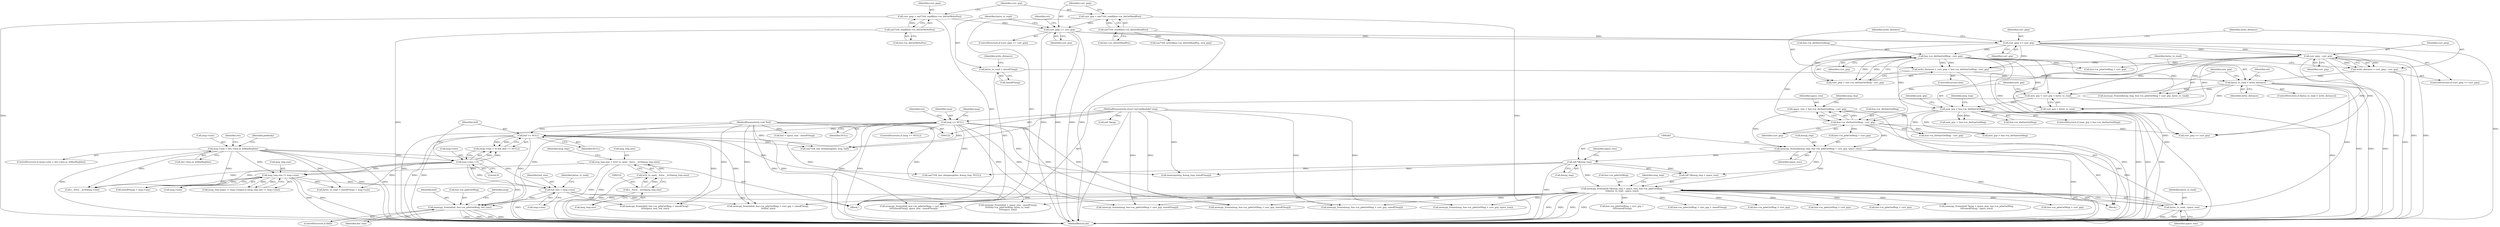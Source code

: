 digraph "0_media-tree_354dd3924a2e43806774953de536257548b5002c@API" {
"1000531" [label="(Call,memcpy_fromio(buf, bus->m_pdwGetRing, buf_size))"];
"1000179" [label="(Call,buf == NULL)"];
"1000125" [label="(MethodParameterIn,void *buf)"];
"1000150" [label="(Call,msg == NULL)"];
"1000124" [label="(MethodParameterIn,struct tmComResInfo* msg)"];
"1000280" [label="(Call,memcpy_fromio((u8 *)&msg_tmp + space_rem, bus->m_pdwGetRing,\n\t\t\tbytes_to_read - space_rem))"];
"1000282" [label="(Call,(u8 *)&msg_tmp)"];
"1000271" [label="(Call,memcpy_fromio(&msg_tmp, bus->m_pdwGetRing + curr_grp, space_rem))"];
"1000266" [label="(Call,bus->m_dwSizeGetRing - curr_grp)"];
"1000253" [label="(Call,new_grp > bus->m_dwSizeGetRing)"];
"1000247" [label="(Call,new_grp = curr_grp + bytes_to_read)"];
"1000225" [label="(Call,curr_gwp - curr_grp)"];
"1000220" [label="(Call,curr_gwp >= curr_grp)"];
"1000203" [label="(Call,curr_gwp == curr_grp)"];
"1000190" [label="(Call,curr_gwp = saa7164_readl(bus->m_dwGetWritePos))"];
"1000192" [label="(Call,saa7164_readl(bus->m_dwGetWritePos))"];
"1000196" [label="(Call,curr_grp = saa7164_readl(bus->m_dwGetReadPos))"];
"1000198" [label="(Call,saa7164_readl(bus->m_dwGetReadPos))"];
"1000233" [label="(Call,bus->m_dwSizeGetRing - curr_grp)"];
"1000239" [label="(Call,bytes_to_read > write_distance)"];
"1000211" [label="(Call,bytes_to_read = sizeof(*msg))"];
"1000229" [label="(Call,write_distance = curr_gwp + bus->m_dwSizeGetRing - curr_grp)"];
"1000223" [label="(Call,write_distance = curr_gwp - curr_grp)"];
"1000264" [label="(Call,space_rem = bus->m_dwSizeGetRing - curr_grp)"];
"1000290" [label="(Call,bytes_to_read - space_rem)"];
"1000399" [label="(Call,buf_size = msg->size)"];
"1000156" [label="(Call,msg->size > dev->bus.m_wMaxReqSize)"];
"1000378" [label="(Call,msg_tmp.size != msg->size)"];
"1000304" [label="(Call,msg_tmp.size = le16_to_cpu((__force __le16)msg_tmp.size))"];
"1000308" [label="(Call,le16_to_cpu((__force __le16)msg_tmp.size))"];
"1000309" [label="(Call,(__force __le16)msg_tmp.size)"];
"1000174" [label="(Call,msg->size > 0)"];
"1000584" [label="(Call,memcpy_fromio(msg, bus->m_pdwGetRing + curr_grp, sizeof(*msg)))"];
"1000219" [label="(ControlStructure,if (curr_gwp >= curr_grp))"];
"1000253" [label="(Call,new_grp > bus->m_dwSizeGetRing)"];
"1000586" [label="(Call,bus->m_pdwGetRing + curr_grp)"];
"1000264" [label="(Call,space_rem = bus->m_dwSizeGetRing - curr_grp)"];
"1000211" [label="(Call,bytes_to_read = sizeof(*msg))"];
"1000202" [label="(ControlStructure,if (curr_gwp == curr_grp))"];
"1000160" [label="(Call,dev->bus.m_wMaxReqSize)"];
"1000208" [label="(Identifier,ret)"];
"1000298" [label="(Call,bus->m_pdwGetRing + curr_grp)"];
"1000533" [label="(Call,bus->m_pdwGetRing)"];
"1000224" [label="(Identifier,write_distance)"];
"1000167" [label="(Identifier,ret)"];
"1000309" [label="(Call,(__force __le16)msg_tmp.size)"];
"1000155" [label="(ControlStructure,if (msg->size > dev->bus.m_wMaxReqSize))"];
"1000404" [label="(Call,bytes_to_read = sizeof(*msg) + msg->size)"];
"1000390" [label="(Call,saa7164_bus_dumpmsg(dev, &msg_tmp, NULL))"];
"1000270" [label="(Identifier,curr_grp)"];
"1000174" [label="(Call,msg->size > 0)"];
"1000378" [label="(Call,msg_tmp.size != msg->size)"];
"1000124" [label="(MethodParameterIn,struct tmComResInfo* msg)"];
"1000284" [label="(Call,&msg_tmp)"];
"1000485" [label="(Call,(u8 *)msg)"];
"1000272" [label="(Call,&msg_tmp)"];
"1000231" [label="(Call,curr_gwp + bus->m_dwSizeGetRing - curr_grp)"];
"1000225" [label="(Call,curr_gwp - curr_grp)"];
"1000483" [label="(Call,memcpy_fromio((u8 *)msg + space_rem, bus->m_pdwGetRing,\n\t\t\t\tsizeof(*msg) - space_rem))"];
"1000179" [label="(Call,buf == NULL)"];
"1000657" [label="(MethodReturn,int)"];
"1000290" [label="(Call,bytes_to_read - space_rem)"];
"1000154" [label="(Identifier,ret)"];
"1000151" [label="(Identifier,msg)"];
"1000306" [label="(Identifier,msg_tmp)"];
"1000193" [label="(Call,bus->m_dwGetWritePos)"];
"1000529" [label="(ControlStructure,if (buf))"];
"1000291" [label="(Identifier,bytes_to_read)"];
"1000297" [label="(Identifier,msg_tmp)"];
"1000149" [label="(ControlStructure,if (msg == NULL))"];
"1000311" [label="(Call,msg_tmp.size)"];
"1000477" [label="(Call,bus->m_pdwGetRing + curr_grp)"];
"1000212" [label="(Identifier,bytes_to_read)"];
"1000554" [label="(Call,bus->m_pdwGetRing + curr_grp +\n \t\t\t\t\tsizeof(*msg))"];
"1000125" [label="(MethodParameterIn,void *buf)"];
"1000401" [label="(Call,msg->size)"];
"1000568" [label="(Call,memcpy_fromio(buf + space_rem - sizeof(*msg),\n\t\t\t\t\tbus->m_pdwGetRing, bytes_to_read -\n\t\t\t\t\tspace_rem))"];
"1000173" [label="(Call,(msg->size > 0) && (buf == NULL))"];
"1000450" [label="(Call,new_grp > bus->m_dwSizeGetRing)"];
"1000226" [label="(Identifier,curr_gwp)"];
"1000280" [label="(Call,memcpy_fromio((u8 *)&msg_tmp + space_rem, bus->m_pdwGetRing,\n\t\t\tbytes_to_read - space_rem))"];
"1000536" [label="(Identifier,buf_size)"];
"1000287" [label="(Call,bus->m_pdwGetRing)"];
"1000499" [label="(Call,memcpy_fromio(buf, bus->m_pdwGetRing + sizeof(*msg) -\n \t\t\t\t\tspace_rem, buf_size))"];
"1000382" [label="(Call,msg->size)"];
"1000248" [label="(Identifier,new_grp)"];
"1000370" [label="(Call,(msg_tmp.seqno != msg->seqno) || (msg_tmp.size != msg->size))"];
"1000259" [label="(Call,new_grp -= bus->m_dwSizeGetRing)"];
"1000205" [label="(Identifier,curr_grp)"];
"1000197" [label="(Identifier,curr_grp)"];
"1000305" [label="(Call,msg_tmp.size)"];
"1000255" [label="(Call,bus->m_dwSizeGetRing)"];
"1000217" [label="(Identifier,write_distance)"];
"1000274" [label="(Call,bus->m_pdwGetRing + curr_grp)"];
"1000267" [label="(Call,bus->m_dwSizeGetRing)"];
"1000271" [label="(Call,memcpy_fromio(&msg_tmp, bus->m_pdwGetRing + curr_grp, space_rem))"];
"1000158" [label="(Identifier,msg)"];
"1000552" [label="(Call,memcpy_fromio(buf, bus->m_pdwGetRing + curr_grp +\n \t\t\t\t\tsizeof(*msg), space_rem - sizeof(*msg)))"];
"1000254" [label="(Identifier,new_grp)"];
"1000519" [label="(Call,memcpy_fromio(msg, bus->m_pdwGetRing + curr_grp, sizeof(*msg)))"];
"1000282" [label="(Call,(u8 *)&msg_tmp)"];
"1000598" [label="(Call,bus->m_pdwGetRing + curr_grp + sizeof(*msg))"];
"1000286" [label="(Identifier,space_rem)"];
"1000295" [label="(Call,memcpy_fromio(&msg_tmp, bus->m_pdwGetRing + curr_grp, bytes_to_read))"];
"1000244" [label="(Identifier,ret)"];
"1000266" [label="(Call,bus->m_dwSizeGetRing - curr_grp)"];
"1000379" [label="(Call,msg_tmp.size)"];
"1000156" [label="(Call,msg->size > dev->bus.m_wMaxReqSize)"];
"1000273" [label="(Identifier,msg_tmp)"];
"1000281" [label="(Call,(u8 *)&msg_tmp + space_rem)"];
"1000171" [label="(Identifier,peekonly)"];
"1000247" [label="(Call,new_grp = curr_grp + bytes_to_read)"];
"1000240" [label="(Identifier,bytes_to_read)"];
"1000237" [label="(Identifier,curr_grp)"];
"1000260" [label="(Identifier,new_grp)"];
"1000292" [label="(Identifier,space_rem)"];
"1000150" [label="(Call,msg == NULL)"];
"1000539" [label="(Call,memcpy_fromio(msg, bus->m_pdwGetRing + curr_grp, sizeof(*msg)))"];
"1000569" [label="(Call,buf + space_rem - sizeof(*msg))"];
"1000252" [label="(ControlStructure,if (new_grp > bus->m_dwSizeGetRing))"];
"1000638" [label="(Call,saa7164_writel(bus->m_dwGetReadPos, new_grp))"];
"1000308" [label="(Call,le16_to_cpu((__force __le16)msg_tmp.size))"];
"1000222" [label="(Identifier,curr_grp)"];
"1000475" [label="(Call,memcpy_fromio(msg, bus->m_pdwGetRing + curr_grp, space_rem))"];
"1000430" [label="(Call,bus->m_dwSizeGetRing - curr_grp)"];
"1000417" [label="(Call,curr_gwp >= curr_grp)"];
"1000227" [label="(Identifier,curr_grp)"];
"1000191" [label="(Identifier,curr_gwp)"];
"1000190" [label="(Call,curr_gwp = saa7164_readl(bus->m_dwGetWritePos))"];
"1000152" [label="(Identifier,NULL)"];
"1000127" [label="(Block,)"];
"1000204" [label="(Identifier,curr_gwp)"];
"1000610" [label="(Identifier,msg)"];
"1000239" [label="(Call,bytes_to_read > write_distance)"];
"1000221" [label="(Identifier,curr_gwp)"];
"1000316" [label="(Identifier,msg_tmp)"];
"1000596" [label="(Call,memcpy_fromio(buf, bus->m_pdwGetRing + curr_grp + sizeof(*msg),\n \t\t\t\tbuf_size))"];
"1000199" [label="(Call,bus->m_dwGetReadPos)"];
"1000406" [label="(Call,sizeof(*msg) + msg->size)"];
"1000386" [label="(Call,saa7164_bus_dumpmsg(dev, msg, buf))"];
"1000213" [label="(Call,sizeof(*msg))"];
"1000175" [label="(Call,msg->size)"];
"1000265" [label="(Identifier,space_rem)"];
"1000531" [label="(Call,memcpy_fromio(buf, bus->m_pdwGetRing, buf_size))"];
"1000532" [label="(Identifier,buf)"];
"1000400" [label="(Identifier,buf_size)"];
"1000203" [label="(Call,curr_gwp == curr_grp)"];
"1000613" [label="(Call,(__force __le16)msg->size)"];
"1000258" [label="(Block,)"];
"1000230" [label="(Identifier,write_distance)"];
"1000157" [label="(Call,msg->size)"];
"1000180" [label="(Identifier,buf)"];
"1000399" [label="(Call,buf_size = msg->size)"];
"1000541" [label="(Call,bus->m_pdwGetRing + curr_grp)"];
"1000241" [label="(Identifier,write_distance)"];
"1000220" [label="(Call,curr_gwp >= curr_grp)"];
"1000521" [label="(Call,bus->m_pdwGetRing + curr_grp)"];
"1000181" [label="(Identifier,NULL)"];
"1000198" [label="(Call,saa7164_readl(bus->m_dwGetReadPos))"];
"1000233" [label="(Call,bus->m_dwSizeGetRing - curr_grp)"];
"1000228" [label="(ControlStructure,else)"];
"1000192" [label="(Call,saa7164_readl(bus->m_dwGetWritePos))"];
"1000196" [label="(Call,curr_grp = saa7164_readl(bus->m_dwGetReadPos))"];
"1000304" [label="(Call,msg_tmp.size = le16_to_cpu((__force __le16)msg_tmp.size))"];
"1000223" [label="(Call,write_distance = curr_gwp - curr_grp)"];
"1000178" [label="(Literal,0)"];
"1000405" [label="(Identifier,bytes_to_read)"];
"1000238" [label="(ControlStructure,if (bytes_to_read > write_distance))"];
"1000234" [label="(Call,bus->m_dwSizeGetRing)"];
"1000279" [label="(Identifier,space_rem)"];
"1000337" [label="(Call,memcpy(msg, &msg_tmp, sizeof(*msg)))"];
"1000249" [label="(Call,curr_grp + bytes_to_read)"];
"1000229" [label="(Call,write_distance = curr_gwp + bus->m_dwSizeGetRing - curr_grp)"];
"1000531" -> "1000529"  [label="AST: "];
"1000531" -> "1000536"  [label="CFG: "];
"1000532" -> "1000531"  [label="AST: "];
"1000533" -> "1000531"  [label="AST: "];
"1000536" -> "1000531"  [label="AST: "];
"1000610" -> "1000531"  [label="CFG: "];
"1000531" -> "1000657"  [label="DDG: "];
"1000531" -> "1000657"  [label="DDG: "];
"1000531" -> "1000657"  [label="DDG: "];
"1000531" -> "1000657"  [label="DDG: "];
"1000179" -> "1000531"  [label="DDG: "];
"1000125" -> "1000531"  [label="DDG: "];
"1000280" -> "1000531"  [label="DDG: "];
"1000399" -> "1000531"  [label="DDG: "];
"1000179" -> "1000173"  [label="AST: "];
"1000179" -> "1000181"  [label="CFG: "];
"1000180" -> "1000179"  [label="AST: "];
"1000181" -> "1000179"  [label="AST: "];
"1000173" -> "1000179"  [label="CFG: "];
"1000179" -> "1000657"  [label="DDG: "];
"1000179" -> "1000657"  [label="DDG: "];
"1000179" -> "1000173"  [label="DDG: "];
"1000179" -> "1000173"  [label="DDG: "];
"1000125" -> "1000179"  [label="DDG: "];
"1000150" -> "1000179"  [label="DDG: "];
"1000179" -> "1000386"  [label="DDG: "];
"1000179" -> "1000390"  [label="DDG: "];
"1000179" -> "1000499"  [label="DDG: "];
"1000179" -> "1000552"  [label="DDG: "];
"1000179" -> "1000596"  [label="DDG: "];
"1000125" -> "1000122"  [label="AST: "];
"1000125" -> "1000657"  [label="DDG: "];
"1000125" -> "1000386"  [label="DDG: "];
"1000125" -> "1000499"  [label="DDG: "];
"1000125" -> "1000552"  [label="DDG: "];
"1000125" -> "1000568"  [label="DDG: "];
"1000125" -> "1000569"  [label="DDG: "];
"1000125" -> "1000596"  [label="DDG: "];
"1000150" -> "1000149"  [label="AST: "];
"1000150" -> "1000152"  [label="CFG: "];
"1000151" -> "1000150"  [label="AST: "];
"1000152" -> "1000150"  [label="AST: "];
"1000154" -> "1000150"  [label="CFG: "];
"1000158" -> "1000150"  [label="CFG: "];
"1000150" -> "1000657"  [label="DDG: "];
"1000150" -> "1000657"  [label="DDG: "];
"1000150" -> "1000657"  [label="DDG: "];
"1000124" -> "1000150"  [label="DDG: "];
"1000150" -> "1000337"  [label="DDG: "];
"1000150" -> "1000386"  [label="DDG: "];
"1000150" -> "1000390"  [label="DDG: "];
"1000150" -> "1000475"  [label="DDG: "];
"1000150" -> "1000519"  [label="DDG: "];
"1000150" -> "1000539"  [label="DDG: "];
"1000150" -> "1000584"  [label="DDG: "];
"1000124" -> "1000122"  [label="AST: "];
"1000124" -> "1000657"  [label="DDG: "];
"1000124" -> "1000337"  [label="DDG: "];
"1000124" -> "1000386"  [label="DDG: "];
"1000124" -> "1000475"  [label="DDG: "];
"1000124" -> "1000485"  [label="DDG: "];
"1000124" -> "1000519"  [label="DDG: "];
"1000124" -> "1000539"  [label="DDG: "];
"1000124" -> "1000584"  [label="DDG: "];
"1000280" -> "1000258"  [label="AST: "];
"1000280" -> "1000290"  [label="CFG: "];
"1000281" -> "1000280"  [label="AST: "];
"1000287" -> "1000280"  [label="AST: "];
"1000290" -> "1000280"  [label="AST: "];
"1000306" -> "1000280"  [label="CFG: "];
"1000280" -> "1000657"  [label="DDG: "];
"1000280" -> "1000657"  [label="DDG: "];
"1000280" -> "1000657"  [label="DDG: "];
"1000280" -> "1000657"  [label="DDG: "];
"1000282" -> "1000280"  [label="DDG: "];
"1000271" -> "1000280"  [label="DDG: "];
"1000290" -> "1000280"  [label="DDG: "];
"1000290" -> "1000280"  [label="DDG: "];
"1000280" -> "1000475"  [label="DDG: "];
"1000280" -> "1000477"  [label="DDG: "];
"1000280" -> "1000483"  [label="DDG: "];
"1000280" -> "1000519"  [label="DDG: "];
"1000280" -> "1000521"  [label="DDG: "];
"1000280" -> "1000539"  [label="DDG: "];
"1000280" -> "1000541"  [label="DDG: "];
"1000280" -> "1000552"  [label="DDG: "];
"1000280" -> "1000554"  [label="DDG: "];
"1000280" -> "1000568"  [label="DDG: "];
"1000280" -> "1000584"  [label="DDG: "];
"1000280" -> "1000586"  [label="DDG: "];
"1000280" -> "1000596"  [label="DDG: "];
"1000280" -> "1000598"  [label="DDG: "];
"1000282" -> "1000281"  [label="AST: "];
"1000282" -> "1000284"  [label="CFG: "];
"1000283" -> "1000282"  [label="AST: "];
"1000284" -> "1000282"  [label="AST: "];
"1000286" -> "1000282"  [label="CFG: "];
"1000282" -> "1000657"  [label="DDG: "];
"1000282" -> "1000281"  [label="DDG: "];
"1000271" -> "1000282"  [label="DDG: "];
"1000282" -> "1000337"  [label="DDG: "];
"1000282" -> "1000390"  [label="DDG: "];
"1000271" -> "1000258"  [label="AST: "];
"1000271" -> "1000279"  [label="CFG: "];
"1000272" -> "1000271"  [label="AST: "];
"1000274" -> "1000271"  [label="AST: "];
"1000279" -> "1000271"  [label="AST: "];
"1000283" -> "1000271"  [label="CFG: "];
"1000271" -> "1000657"  [label="DDG: "];
"1000271" -> "1000657"  [label="DDG: "];
"1000266" -> "1000271"  [label="DDG: "];
"1000264" -> "1000271"  [label="DDG: "];
"1000271" -> "1000281"  [label="DDG: "];
"1000271" -> "1000290"  [label="DDG: "];
"1000266" -> "1000264"  [label="AST: "];
"1000266" -> "1000270"  [label="CFG: "];
"1000267" -> "1000266"  [label="AST: "];
"1000270" -> "1000266"  [label="AST: "];
"1000264" -> "1000266"  [label="CFG: "];
"1000266" -> "1000657"  [label="DDG: "];
"1000266" -> "1000264"  [label="DDG: "];
"1000266" -> "1000264"  [label="DDG: "];
"1000253" -> "1000266"  [label="DDG: "];
"1000225" -> "1000266"  [label="DDG: "];
"1000233" -> "1000266"  [label="DDG: "];
"1000266" -> "1000274"  [label="DDG: "];
"1000266" -> "1000417"  [label="DDG: "];
"1000266" -> "1000430"  [label="DDG: "];
"1000266" -> "1000450"  [label="DDG: "];
"1000253" -> "1000252"  [label="AST: "];
"1000253" -> "1000255"  [label="CFG: "];
"1000254" -> "1000253"  [label="AST: "];
"1000255" -> "1000253"  [label="AST: "];
"1000260" -> "1000253"  [label="CFG: "];
"1000297" -> "1000253"  [label="CFG: "];
"1000253" -> "1000657"  [label="DDG: "];
"1000253" -> "1000657"  [label="DDG: "];
"1000253" -> "1000657"  [label="DDG: "];
"1000247" -> "1000253"  [label="DDG: "];
"1000233" -> "1000253"  [label="DDG: "];
"1000253" -> "1000259"  [label="DDG: "];
"1000253" -> "1000259"  [label="DDG: "];
"1000253" -> "1000430"  [label="DDG: "];
"1000253" -> "1000450"  [label="DDG: "];
"1000247" -> "1000127"  [label="AST: "];
"1000247" -> "1000249"  [label="CFG: "];
"1000248" -> "1000247"  [label="AST: "];
"1000249" -> "1000247"  [label="AST: "];
"1000254" -> "1000247"  [label="CFG: "];
"1000247" -> "1000657"  [label="DDG: "];
"1000225" -> "1000247"  [label="DDG: "];
"1000233" -> "1000247"  [label="DDG: "];
"1000239" -> "1000247"  [label="DDG: "];
"1000225" -> "1000223"  [label="AST: "];
"1000225" -> "1000227"  [label="CFG: "];
"1000226" -> "1000225"  [label="AST: "];
"1000227" -> "1000225"  [label="AST: "];
"1000223" -> "1000225"  [label="CFG: "];
"1000225" -> "1000657"  [label="DDG: "];
"1000225" -> "1000657"  [label="DDG: "];
"1000225" -> "1000223"  [label="DDG: "];
"1000225" -> "1000223"  [label="DDG: "];
"1000220" -> "1000225"  [label="DDG: "];
"1000220" -> "1000225"  [label="DDG: "];
"1000225" -> "1000249"  [label="DDG: "];
"1000225" -> "1000295"  [label="DDG: "];
"1000225" -> "1000298"  [label="DDG: "];
"1000225" -> "1000417"  [label="DDG: "];
"1000225" -> "1000417"  [label="DDG: "];
"1000220" -> "1000219"  [label="AST: "];
"1000220" -> "1000222"  [label="CFG: "];
"1000221" -> "1000220"  [label="AST: "];
"1000222" -> "1000220"  [label="AST: "];
"1000224" -> "1000220"  [label="CFG: "];
"1000230" -> "1000220"  [label="CFG: "];
"1000220" -> "1000657"  [label="DDG: "];
"1000203" -> "1000220"  [label="DDG: "];
"1000203" -> "1000220"  [label="DDG: "];
"1000220" -> "1000229"  [label="DDG: "];
"1000220" -> "1000231"  [label="DDG: "];
"1000220" -> "1000233"  [label="DDG: "];
"1000220" -> "1000417"  [label="DDG: "];
"1000203" -> "1000202"  [label="AST: "];
"1000203" -> "1000205"  [label="CFG: "];
"1000204" -> "1000203"  [label="AST: "];
"1000205" -> "1000203"  [label="AST: "];
"1000208" -> "1000203"  [label="CFG: "];
"1000212" -> "1000203"  [label="CFG: "];
"1000203" -> "1000657"  [label="DDG: "];
"1000203" -> "1000657"  [label="DDG: "];
"1000203" -> "1000657"  [label="DDG: "];
"1000190" -> "1000203"  [label="DDG: "];
"1000196" -> "1000203"  [label="DDG: "];
"1000190" -> "1000127"  [label="AST: "];
"1000190" -> "1000192"  [label="CFG: "];
"1000191" -> "1000190"  [label="AST: "];
"1000192" -> "1000190"  [label="AST: "];
"1000197" -> "1000190"  [label="CFG: "];
"1000190" -> "1000657"  [label="DDG: "];
"1000192" -> "1000190"  [label="DDG: "];
"1000192" -> "1000193"  [label="CFG: "];
"1000193" -> "1000192"  [label="AST: "];
"1000192" -> "1000657"  [label="DDG: "];
"1000196" -> "1000127"  [label="AST: "];
"1000196" -> "1000198"  [label="CFG: "];
"1000197" -> "1000196"  [label="AST: "];
"1000198" -> "1000196"  [label="AST: "];
"1000204" -> "1000196"  [label="CFG: "];
"1000196" -> "1000657"  [label="DDG: "];
"1000198" -> "1000196"  [label="DDG: "];
"1000198" -> "1000199"  [label="CFG: "];
"1000199" -> "1000198"  [label="AST: "];
"1000198" -> "1000657"  [label="DDG: "];
"1000198" -> "1000638"  [label="DDG: "];
"1000233" -> "1000231"  [label="AST: "];
"1000233" -> "1000237"  [label="CFG: "];
"1000234" -> "1000233"  [label="AST: "];
"1000237" -> "1000233"  [label="AST: "];
"1000231" -> "1000233"  [label="CFG: "];
"1000233" -> "1000657"  [label="DDG: "];
"1000233" -> "1000657"  [label="DDG: "];
"1000233" -> "1000229"  [label="DDG: "];
"1000233" -> "1000229"  [label="DDG: "];
"1000233" -> "1000231"  [label="DDG: "];
"1000233" -> "1000231"  [label="DDG: "];
"1000233" -> "1000249"  [label="DDG: "];
"1000233" -> "1000295"  [label="DDG: "];
"1000233" -> "1000298"  [label="DDG: "];
"1000233" -> "1000417"  [label="DDG: "];
"1000239" -> "1000238"  [label="AST: "];
"1000239" -> "1000241"  [label="CFG: "];
"1000240" -> "1000239"  [label="AST: "];
"1000241" -> "1000239"  [label="AST: "];
"1000244" -> "1000239"  [label="CFG: "];
"1000248" -> "1000239"  [label="CFG: "];
"1000239" -> "1000657"  [label="DDG: "];
"1000239" -> "1000657"  [label="DDG: "];
"1000239" -> "1000657"  [label="DDG: "];
"1000211" -> "1000239"  [label="DDG: "];
"1000229" -> "1000239"  [label="DDG: "];
"1000223" -> "1000239"  [label="DDG: "];
"1000239" -> "1000249"  [label="DDG: "];
"1000239" -> "1000290"  [label="DDG: "];
"1000239" -> "1000295"  [label="DDG: "];
"1000211" -> "1000127"  [label="AST: "];
"1000211" -> "1000213"  [label="CFG: "];
"1000212" -> "1000211"  [label="AST: "];
"1000213" -> "1000211"  [label="AST: "];
"1000217" -> "1000211"  [label="CFG: "];
"1000229" -> "1000228"  [label="AST: "];
"1000229" -> "1000231"  [label="CFG: "];
"1000230" -> "1000229"  [label="AST: "];
"1000231" -> "1000229"  [label="AST: "];
"1000240" -> "1000229"  [label="CFG: "];
"1000229" -> "1000657"  [label="DDG: "];
"1000223" -> "1000219"  [label="AST: "];
"1000224" -> "1000223"  [label="AST: "];
"1000240" -> "1000223"  [label="CFG: "];
"1000223" -> "1000657"  [label="DDG: "];
"1000264" -> "1000258"  [label="AST: "];
"1000265" -> "1000264"  [label="AST: "];
"1000273" -> "1000264"  [label="CFG: "];
"1000264" -> "1000657"  [label="DDG: "];
"1000290" -> "1000292"  [label="CFG: "];
"1000291" -> "1000290"  [label="AST: "];
"1000292" -> "1000290"  [label="AST: "];
"1000290" -> "1000657"  [label="DDG: "];
"1000290" -> "1000657"  [label="DDG: "];
"1000399" -> "1000127"  [label="AST: "];
"1000399" -> "1000401"  [label="CFG: "];
"1000400" -> "1000399"  [label="AST: "];
"1000401" -> "1000399"  [label="AST: "];
"1000405" -> "1000399"  [label="CFG: "];
"1000399" -> "1000657"  [label="DDG: "];
"1000156" -> "1000399"  [label="DDG: "];
"1000378" -> "1000399"  [label="DDG: "];
"1000174" -> "1000399"  [label="DDG: "];
"1000399" -> "1000499"  [label="DDG: "];
"1000399" -> "1000596"  [label="DDG: "];
"1000156" -> "1000155"  [label="AST: "];
"1000156" -> "1000160"  [label="CFG: "];
"1000157" -> "1000156"  [label="AST: "];
"1000160" -> "1000156"  [label="AST: "];
"1000167" -> "1000156"  [label="CFG: "];
"1000171" -> "1000156"  [label="CFG: "];
"1000156" -> "1000657"  [label="DDG: "];
"1000156" -> "1000657"  [label="DDG: "];
"1000156" -> "1000657"  [label="DDG: "];
"1000156" -> "1000174"  [label="DDG: "];
"1000156" -> "1000378"  [label="DDG: "];
"1000156" -> "1000404"  [label="DDG: "];
"1000156" -> "1000406"  [label="DDG: "];
"1000156" -> "1000613"  [label="DDG: "];
"1000378" -> "1000370"  [label="AST: "];
"1000378" -> "1000382"  [label="CFG: "];
"1000379" -> "1000378"  [label="AST: "];
"1000382" -> "1000378"  [label="AST: "];
"1000370" -> "1000378"  [label="CFG: "];
"1000378" -> "1000657"  [label="DDG: "];
"1000378" -> "1000657"  [label="DDG: "];
"1000378" -> "1000370"  [label="DDG: "];
"1000378" -> "1000370"  [label="DDG: "];
"1000304" -> "1000378"  [label="DDG: "];
"1000174" -> "1000378"  [label="DDG: "];
"1000378" -> "1000404"  [label="DDG: "];
"1000378" -> "1000406"  [label="DDG: "];
"1000378" -> "1000613"  [label="DDG: "];
"1000304" -> "1000127"  [label="AST: "];
"1000304" -> "1000308"  [label="CFG: "];
"1000305" -> "1000304"  [label="AST: "];
"1000308" -> "1000304"  [label="AST: "];
"1000316" -> "1000304"  [label="CFG: "];
"1000304" -> "1000657"  [label="DDG: "];
"1000304" -> "1000657"  [label="DDG: "];
"1000308" -> "1000304"  [label="DDG: "];
"1000308" -> "1000309"  [label="CFG: "];
"1000309" -> "1000308"  [label="AST: "];
"1000308" -> "1000657"  [label="DDG: "];
"1000309" -> "1000308"  [label="DDG: "];
"1000309" -> "1000311"  [label="CFG: "];
"1000310" -> "1000309"  [label="AST: "];
"1000311" -> "1000309"  [label="AST: "];
"1000174" -> "1000173"  [label="AST: "];
"1000174" -> "1000178"  [label="CFG: "];
"1000175" -> "1000174"  [label="AST: "];
"1000178" -> "1000174"  [label="AST: "];
"1000180" -> "1000174"  [label="CFG: "];
"1000173" -> "1000174"  [label="CFG: "];
"1000174" -> "1000657"  [label="DDG: "];
"1000174" -> "1000173"  [label="DDG: "];
"1000174" -> "1000173"  [label="DDG: "];
"1000174" -> "1000404"  [label="DDG: "];
"1000174" -> "1000406"  [label="DDG: "];
"1000174" -> "1000613"  [label="DDG: "];
}
